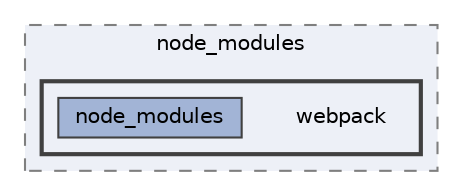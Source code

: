 digraph "pkiclassroomrescheduler/src/main/frontend/node_modules/webpack"
{
 // LATEX_PDF_SIZE
  bgcolor="transparent";
  edge [fontname=Helvetica,fontsize=10,labelfontname=Helvetica,labelfontsize=10];
  node [fontname=Helvetica,fontsize=10,shape=box,height=0.2,width=0.4];
  compound=true
  subgraph clusterdir_72953eda66ccb3a2722c28e1c3e6c23b {
    graph [ bgcolor="#edf0f7", pencolor="grey50", label="node_modules", fontname=Helvetica,fontsize=10 style="filled,dashed", URL="dir_72953eda66ccb3a2722c28e1c3e6c23b.html",tooltip=""]
  subgraph clusterdir_036d6887d7edac1bdb876b029eb32ceb {
    graph [ bgcolor="#edf0f7", pencolor="grey25", label="", fontname=Helvetica,fontsize=10 style="filled,bold", URL="dir_036d6887d7edac1bdb876b029eb32ceb.html",tooltip=""]
    dir_036d6887d7edac1bdb876b029eb32ceb [shape=plaintext, label="webpack"];
  dir_6cf69d99b3286fd8c7b4500de0cb56a3 [label="node_modules", fillcolor="#a2b4d6", color="grey25", style="filled", URL="dir_6cf69d99b3286fd8c7b4500de0cb56a3.html",tooltip=""];
  }
  }
}
